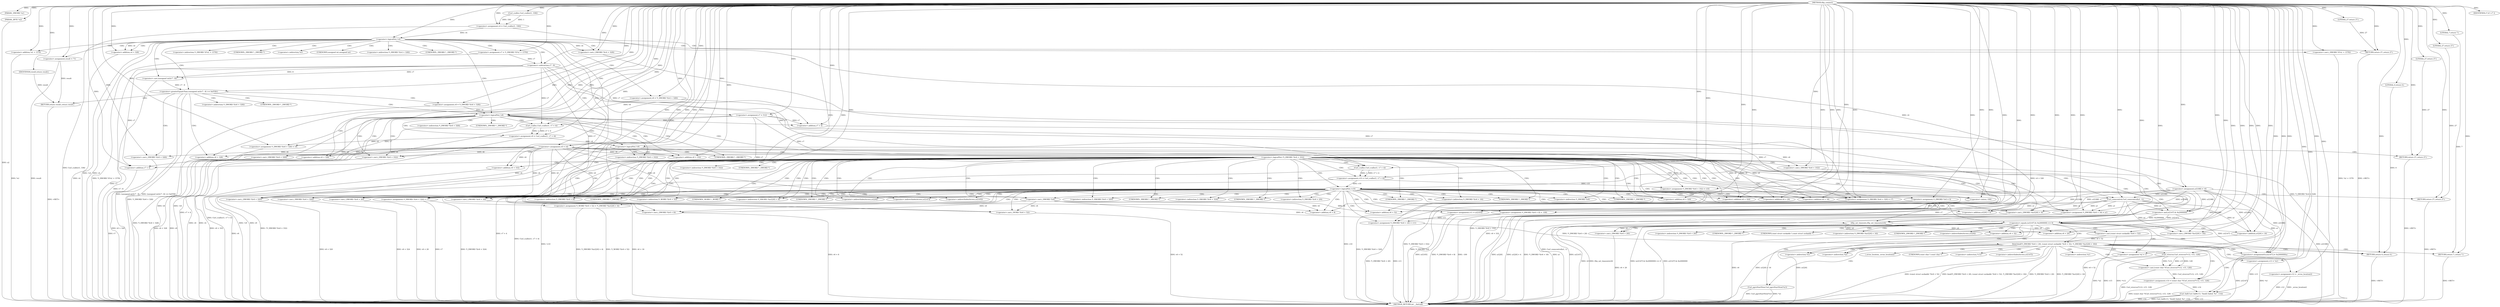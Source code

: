digraph tftp_connect {  
"1000113" [label = "(METHOD,tftp_connect)" ]
"1000385" [label = "(METHOD_RETURN,int __fastcall)" ]
"1000114" [label = "(PARAM,_DWORD *a1)" ]
"1000115" [label = "(PARAM,_BYTE *a2)" ]
"1000129" [label = "(<operator>.assignment,v4 = Curl_ccalloc(1, 336))" ]
"1000131" [label = "(Curl_ccalloc,Curl_ccalloc(1, 336))" ]
"1000134" [label = "(<operator>.assignment,a1[188] = v4)" ]
"1000140" [label = "(<operator>.logicalNot,!v4)" ]
"1000142" [label = "(RETURN,return 27;,return 27;)" ]
"1000143" [label = "(LITERAL,27,return 27;)" ]
"1000144" [label = "(<operator>.assignment,v6 = v4)" ]
"1000147" [label = "(<operator>.assignment,v7 = *(_DWORD *)(*a1 + 1576))" ]
"1000150" [label = "(<operator>.cast,(_DWORD *)(*a1 + 1576))" ]
"1000152" [label = "(<operator>.addition,*a1 + 1576)" ]
"1000157" [label = "(IDENTIFIER,v7,if ( v7 ))" ]
"1000159" [label = "(<operator>.assignment,result = 71)" ]
"1000163" [label = "(<operator>.greaterEqualsThan,(unsigned int)(v7 - 8) >= 0xFFB1)" ]
"1000164" [label = "(<operator>.cast,(unsigned int)(v7 - 8))" ]
"1000166" [label = "(<operator>.subtraction,v7 - 8)" ]
"1000170" [label = "(RETURN,return result;,return result;)" ]
"1000171" [label = "(IDENTIFIER,result,return result;)" ]
"1000172" [label = "(<operator>.assignment,v8 = *(_DWORD *)(v6 + 328))" ]
"1000175" [label = "(<operator>.cast,(_DWORD *)(v6 + 328))" ]
"1000177" [label = "(<operator>.addition,v6 + 328)" ]
"1000182" [label = "(<operator>.assignment,v7 = 512)" ]
"1000185" [label = "(<operator>.assignment,v8 = *(_DWORD *)(v4 + 328))" ]
"1000188" [label = "(<operator>.cast,(_DWORD *)(v4 + 328))" ]
"1000190" [label = "(<operator>.addition,v4 + 328)" ]
"1000194" [label = "(<operator>.logicalNot,!v8)" ]
"1000197" [label = "(<operator>.assignment,v9 = Curl_ccalloc(1, v7 + 4))" ]
"1000199" [label = "(Curl_ccalloc,Curl_ccalloc(1, v7 + 4))" ]
"1000201" [label = "(<operator>.addition,v7 + 4)" ]
"1000204" [label = "(<operator>.assignment,*(_DWORD *)(v6 + 328) = v9)" ]
"1000206" [label = "(<operator>.cast,(_DWORD *)(v6 + 328))" ]
"1000208" [label = "(<operator>.addition,v6 + 328)" ]
"1000213" [label = "(<operator>.logicalNot,!v9)" ]
"1000215" [label = "(RETURN,return 27;,return 27;)" ]
"1000216" [label = "(LITERAL,27,return 27;)" ]
"1000218" [label = "(<operator>.logicalNot,!*(_DWORD *)(v6 + 332))" ]
"1000220" [label = "(<operator>.cast,(_DWORD *)(v6 + 332))" ]
"1000222" [label = "(<operator>.addition,v6 + 332)" ]
"1000226" [label = "(<operator>.assignment,v10 = Curl_ccalloc(1, v7 + 4))" ]
"1000228" [label = "(Curl_ccalloc,Curl_ccalloc(1, v7 + 4))" ]
"1000230" [label = "(<operator>.addition,v7 + 4)" ]
"1000233" [label = "(<operator>.assignment,*(_DWORD *)(v6 + 332) = v10)" ]
"1000235" [label = "(<operator>.cast,(_DWORD *)(v6 + 332))" ]
"1000237" [label = "(<operator>.addition,v6 + 332)" ]
"1000242" [label = "(<operator>.logicalNot,!v10)" ]
"1000244" [label = "(RETURN,return 27;,return 27;)" ]
"1000245" [label = "(LITERAL,27,return 27;)" ]
"1000246" [label = "(Curl_conncontrol,Curl_conncontrol(a1, 1))" ]
"1000249" [label = "(<operator>.assignment,v11 = a1[105])" ]
"1000254" [label = "(<operator>.assignment,*(_DWORD *)(v6 + 320) = v7)" ]
"1000256" [label = "(<operator>.cast,(_DWORD *)(v6 + 320))" ]
"1000258" [label = "(<operator>.addition,v6 + 320)" ]
"1000262" [label = "(<operator>.assignment,*(_DWORD *)(v6 + 324) = v7)" ]
"1000264" [label = "(<operator>.cast,(_DWORD *)(v6 + 324))" ]
"1000266" [label = "(<operator>.addition,v6 + 324)" ]
"1000270" [label = "(<operator>.assignment,*(_DWORD *)(v6 + 20) = v11)" ]
"1000272" [label = "(<operator>.cast,(_DWORD *)(v6 + 20))" ]
"1000274" [label = "(<operator>.addition,v6 + 20)" ]
"1000278" [label = "(<operator>.assignment,*(_DWORD *)(v6 + 16) = a1)" ]
"1000280" [label = "(<operator>.cast,(_DWORD *)(v6 + 16))" ]
"1000282" [label = "(<operator>.addition,v6 + 16)" ]
"1000286" [label = "(<operator>.assignment,*(_DWORD *)v6 = 0)" ]
"1000288" [label = "(<operator>.cast,(_DWORD *)v6)" ]
"1000292" [label = "(<operator>.assignment,*(_DWORD *)(v6 + 8) = -100)" ]
"1000294" [label = "(<operator>.cast,(_DWORD *)(v6 + 8))" ]
"1000296" [label = "(<operator>.addition,v6 + 8)" ]
"1000299" [label = "(<operator>.minus,-100)" ]
"1000301" [label = "(<operator>.assignment,*(_WORD *)(v6 + 52) = *(_DWORD *)(a1[20] + 4))" ]
"1000303" [label = "(<operator>.cast,(_WORD *)(v6 + 52))" ]
"1000305" [label = "(<operator>.addition,v6 + 52)" ]
"1000309" [label = "(<operator>.cast,(_DWORD *)(a1[20] + 4))" ]
"1000311" [label = "(<operator>.addition,a1[20] + 4)" ]
"1000316" [label = "(tftp_set_timeouts,tftp_set_timeouts(v6))" ]
"1000319" [label = "(<operator>.equals,(a1[147] & 0x2000000) == 0)" ]
"1000320" [label = "(<operator>.and,a1[147] & 0x2000000)" ]
"1000328" [label = "(bind,bind(*(_DWORD *)(v6 + 20), (const struct sockaddr *)(v6 + 52), *(_DWORD *)(a1[20] + 16)))" ]
"1000330" [label = "(<operator>.cast,(_DWORD *)(v6 + 20))" ]
"1000332" [label = "(<operator>.addition,v6 + 20)" ]
"1000335" [label = "(<operator>.cast,(const struct sockaddr *)(v6 + 52))" ]
"1000337" [label = "(<operator>.addition,v6 + 52)" ]
"1000341" [label = "(<operator>.cast,(_DWORD *)(a1[20] + 16))" ]
"1000343" [label = "(<operator>.addition,a1[20] + 16)" ]
"1000349" [label = "(<operator>.assignment,v13 = *a1)" ]
"1000353" [label = "(<operator>.assignment,v12 = _errno_location())" ]
"1000356" [label = "(<operator>.assignment,v14 = (const char *)Curl_strerror(*v12, v15, 128))" ]
"1000358" [label = "(<operator>.cast,(const char *)Curl_strerror(*v12, v15, 128))" ]
"1000360" [label = "(Curl_strerror,Curl_strerror(*v12, v15, 128))" ]
"1000365" [label = "(Curl_failf,Curl_failf(v13, \"bind() failed; %s\", v14))" ]
"1000369" [label = "(RETURN,return 7;,return 7;)" ]
"1000370" [label = "(LITERAL,7,return 7;)" ]
"1000371" [label = "(<operators>.assignmentOr,a1[147] |= 0x2000000u)" ]
"1000376" [label = "(Curl_pgrsStartNow,Curl_pgrsStartNow(*a1))" ]
"1000379" [label = "(<operator>.assignment,*a2 = 1)" ]
"1000383" [label = "(RETURN,return 0;,return 0;)" ]
"1000384" [label = "(LITERAL,0,return 0;)" ]
"1000149" [label = "(<operator>.indirection,*(_DWORD *)(*a1 + 1576))" ]
"1000151" [label = "(UNKNOWN,_DWORD *,_DWORD *)" ]
"1000153" [label = "(<operator>.indirection,*a1)" ]
"1000165" [label = "(UNKNOWN,unsigned int,unsigned int)" ]
"1000174" [label = "(<operator>.indirection,*(_DWORD *)(v6 + 328))" ]
"1000176" [label = "(UNKNOWN,_DWORD *,_DWORD *)" ]
"1000187" [label = "(<operator>.indirection,*(_DWORD *)(v4 + 328))" ]
"1000189" [label = "(UNKNOWN,_DWORD *,_DWORD *)" ]
"1000205" [label = "(<operator>.indirection,*(_DWORD *)(v6 + 328))" ]
"1000207" [label = "(UNKNOWN,_DWORD *,_DWORD *)" ]
"1000219" [label = "(<operator>.indirection,*(_DWORD *)(v6 + 332))" ]
"1000221" [label = "(UNKNOWN,_DWORD *,_DWORD *)" ]
"1000234" [label = "(<operator>.indirection,*(_DWORD *)(v6 + 332))" ]
"1000236" [label = "(UNKNOWN,_DWORD *,_DWORD *)" ]
"1000251" [label = "(<operator>.indirectIndexAccess,a1[105])" ]
"1000255" [label = "(<operator>.indirection,*(_DWORD *)(v6 + 320))" ]
"1000257" [label = "(UNKNOWN,_DWORD *,_DWORD *)" ]
"1000263" [label = "(<operator>.indirection,*(_DWORD *)(v6 + 324))" ]
"1000265" [label = "(UNKNOWN,_DWORD *,_DWORD *)" ]
"1000271" [label = "(<operator>.indirection,*(_DWORD *)(v6 + 20))" ]
"1000273" [label = "(UNKNOWN,_DWORD *,_DWORD *)" ]
"1000279" [label = "(<operator>.indirection,*(_DWORD *)(v6 + 16))" ]
"1000281" [label = "(UNKNOWN,_DWORD *,_DWORD *)" ]
"1000287" [label = "(<operator>.indirection,*(_DWORD *)v6)" ]
"1000289" [label = "(UNKNOWN,_DWORD *,_DWORD *)" ]
"1000293" [label = "(<operator>.indirection,*(_DWORD *)(v6 + 8))" ]
"1000295" [label = "(UNKNOWN,_DWORD *,_DWORD *)" ]
"1000302" [label = "(<operator>.indirection,*(_WORD *)(v6 + 52))" ]
"1000304" [label = "(UNKNOWN,_WORD *,_WORD *)" ]
"1000308" [label = "(<operator>.indirection,*(_DWORD *)(a1[20] + 4))" ]
"1000310" [label = "(UNKNOWN,_DWORD *,_DWORD *)" ]
"1000312" [label = "(<operator>.indirectIndexAccess,a1[20])" ]
"1000321" [label = "(<operator>.indirectIndexAccess,a1[147])" ]
"1000329" [label = "(<operator>.indirection,*(_DWORD *)(v6 + 20))" ]
"1000331" [label = "(UNKNOWN,_DWORD *,_DWORD *)" ]
"1000336" [label = "(UNKNOWN,const struct sockaddr *,const struct sockaddr *)" ]
"1000340" [label = "(<operator>.indirection,*(_DWORD *)(a1[20] + 16))" ]
"1000342" [label = "(UNKNOWN,_DWORD *,_DWORD *)" ]
"1000344" [label = "(<operator>.indirectIndexAccess,a1[20])" ]
"1000351" [label = "(<operator>.indirection,*a1)" ]
"1000355" [label = "(_errno_location,_errno_location())" ]
"1000359" [label = "(UNKNOWN,const char *,const char *)" ]
"1000361" [label = "(<operator>.indirection,*v12)" ]
"1000372" [label = "(<operator>.indirectIndexAccess,a1[147])" ]
"1000377" [label = "(<operator>.indirection,*a1)" ]
"1000380" [label = "(<operator>.indirection,*a2)" ]
  "1000369" -> "1000385"  [ label = "DDG: <RET>"] 
  "1000244" -> "1000385"  [ label = "DDG: <RET>"] 
  "1000170" -> "1000385"  [ label = "DDG: <RET>"] 
  "1000292" -> "1000385"  [ label = "DDG: *(_DWORD *)(v6 + 8)"] 
  "1000163" -> "1000385"  [ label = "DDG: (unsigned int)(v7 - 8)"] 
  "1000166" -> "1000385"  [ label = "DDG: v7"] 
  "1000242" -> "1000385"  [ label = "DDG: v10"] 
  "1000218" -> "1000385"  [ label = "DDG: !*(_DWORD *)(v6 + 332)"] 
  "1000194" -> "1000385"  [ label = "DDG: !v8"] 
  "1000204" -> "1000385"  [ label = "DDG: *(_DWORD *)(v6 + 328)"] 
  "1000316" -> "1000385"  [ label = "DDG: tftp_set_timeouts(v6)"] 
  "1000190" -> "1000385"  [ label = "DDG: v4"] 
  "1000328" -> "1000385"  [ label = "DDG: (const struct sockaddr *)(v6 + 52)"] 
  "1000197" -> "1000385"  [ label = "DDG: Curl_ccalloc(1, v7 + 4)"] 
  "1000163" -> "1000385"  [ label = "DDG: (unsigned int)(v7 - 8) >= 0xFFB1"] 
  "1000164" -> "1000385"  [ label = "DDG: v7 - 8"] 
  "1000343" -> "1000385"  [ label = "DDG: a1[20]"] 
  "1000319" -> "1000385"  [ label = "DDG: (a1[147] & 0x2000000) == 0"] 
  "1000172" -> "1000385"  [ label = "DDG: *(_DWORD *)(v6 + 328)"] 
  "1000320" -> "1000385"  [ label = "DDG: a1[147]"] 
  "1000262" -> "1000385"  [ label = "DDG: v7"] 
  "1000335" -> "1000385"  [ label = "DDG: v6 + 52"] 
  "1000301" -> "1000385"  [ label = "DDG: *(_DWORD *)(a1[20] + 4)"] 
  "1000213" -> "1000385"  [ label = "DDG: !v9"] 
  "1000349" -> "1000385"  [ label = "DDG: *a1"] 
  "1000256" -> "1000385"  [ label = "DDG: v6 + 320"] 
  "1000246" -> "1000385"  [ label = "DDG: Curl_conncontrol(a1, 1)"] 
  "1000228" -> "1000385"  [ label = "DDG: v7 + 4"] 
  "1000379" -> "1000385"  [ label = "DDG: *a2"] 
  "1000150" -> "1000385"  [ label = "DDG: *a1 + 1576"] 
  "1000233" -> "1000385"  [ label = "DDG: *(_DWORD *)(v6 + 332)"] 
  "1000353" -> "1000385"  [ label = "DDG: _errno_location()"] 
  "1000376" -> "1000385"  [ label = "DDG: Curl_pgrsStartNow(*a1)"] 
  "1000294" -> "1000385"  [ label = "DDG: v6 + 8"] 
  "1000319" -> "1000385"  [ label = "DDG: a1[147] & 0x2000000"] 
  "1000272" -> "1000385"  [ label = "DDG: v6 + 20"] 
  "1000213" -> "1000385"  [ label = "DDG: v9"] 
  "1000264" -> "1000385"  [ label = "DDG: v6 + 324"] 
  "1000152" -> "1000385"  [ label = "DDG: *a1"] 
  "1000301" -> "1000385"  [ label = "DDG: *(_WORD *)(v6 + 52)"] 
  "1000365" -> "1000385"  [ label = "DDG: v14"] 
  "1000365" -> "1000385"  [ label = "DDG: Curl_failf(v13, \"bind() failed; %s\", v14)"] 
  "1000147" -> "1000385"  [ label = "DDG: *(_DWORD *)(*a1 + 1576)"] 
  "1000280" -> "1000385"  [ label = "DDG: v6 + 16"] 
  "1000188" -> "1000385"  [ label = "DDG: v4 + 328"] 
  "1000235" -> "1000385"  [ label = "DDG: v6 + 332"] 
  "1000270" -> "1000385"  [ label = "DDG: v11"] 
  "1000115" -> "1000385"  [ label = "DDG: a2"] 
  "1000270" -> "1000385"  [ label = "DDG: *(_DWORD *)(v6 + 20)"] 
  "1000262" -> "1000385"  [ label = "DDG: *(_DWORD *)(v6 + 324)"] 
  "1000254" -> "1000385"  [ label = "DDG: *(_DWORD *)(v6 + 320)"] 
  "1000360" -> "1000385"  [ label = "DDG: *v12"] 
  "1000220" -> "1000385"  [ label = "DDG: v6 + 332"] 
  "1000278" -> "1000385"  [ label = "DDG: *(_DWORD *)(v6 + 16)"] 
  "1000129" -> "1000385"  [ label = "DDG: Curl_ccalloc(1, 336)"] 
  "1000341" -> "1000385"  [ label = "DDG: a1[20] + 16"] 
  "1000365" -> "1000385"  [ label = "DDG: v13"] 
  "1000286" -> "1000385"  [ label = "DDG: *(_DWORD *)v6"] 
  "1000371" -> "1000385"  [ label = "DDG: a1[147]"] 
  "1000316" -> "1000385"  [ label = "DDG: v6"] 
  "1000330" -> "1000385"  [ label = "DDG: v6 + 20"] 
  "1000230" -> "1000385"  [ label = "DDG: v7"] 
  "1000309" -> "1000385"  [ label = "DDG: a1[20] + 4"] 
  "1000208" -> "1000385"  [ label = "DDG: v6"] 
  "1000206" -> "1000385"  [ label = "DDG: v6 + 328"] 
  "1000134" -> "1000385"  [ label = "DDG: a1[188]"] 
  "1000140" -> "1000385"  [ label = "DDG: v4"] 
  "1000328" -> "1000385"  [ label = "DDG: bind(*(_DWORD *)(v6 + 20), (const struct sockaddr *)(v6 + 52), *(_DWORD *)(a1[20] + 16))"] 
  "1000199" -> "1000385"  [ label = "DDG: v7 + 4"] 
  "1000185" -> "1000385"  [ label = "DDG: *(_DWORD *)(v4 + 328)"] 
  "1000226" -> "1000385"  [ label = "DDG: Curl_ccalloc(1, v7 + 4)"] 
  "1000328" -> "1000385"  [ label = "DDG: *(_DWORD *)(v6 + 20)"] 
  "1000175" -> "1000385"  [ label = "DDG: v6 + 328"] 
  "1000376" -> "1000385"  [ label = "DDG: *a1"] 
  "1000242" -> "1000385"  [ label = "DDG: !v10"] 
  "1000292" -> "1000385"  [ label = "DDG: -100"] 
  "1000353" -> "1000385"  [ label = "DDG: v12"] 
  "1000140" -> "1000385"  [ label = "DDG: !v4"] 
  "1000360" -> "1000385"  [ label = "DDG: v15"] 
  "1000144" -> "1000385"  [ label = "DDG: v6"] 
  "1000303" -> "1000385"  [ label = "DDG: v6 + 52"] 
  "1000237" -> "1000385"  [ label = "DDG: v6"] 
  "1000159" -> "1000385"  [ label = "DDG: result"] 
  "1000328" -> "1000385"  [ label = "DDG: *(_DWORD *)(a1[20] + 16)"] 
  "1000194" -> "1000385"  [ label = "DDG: v8"] 
  "1000201" -> "1000385"  [ label = "DDG: v7"] 
  "1000144" -> "1000385"  [ label = "DDG: v4"] 
  "1000337" -> "1000385"  [ label = "DDG: v6"] 
  "1000356" -> "1000385"  [ label = "DDG: (const char *)Curl_strerror(*v12, v15, 128)"] 
  "1000311" -> "1000385"  [ label = "DDG: a1[20]"] 
  "1000218" -> "1000385"  [ label = "DDG: *(_DWORD *)(v6 + 332)"] 
  "1000278" -> "1000385"  [ label = "DDG: a1"] 
  "1000249" -> "1000385"  [ label = "DDG: a1[105]"] 
  "1000358" -> "1000385"  [ label = "DDG: Curl_strerror(*v12, v15, 128)"] 
  "1000215" -> "1000385"  [ label = "DDG: <RET>"] 
  "1000142" -> "1000385"  [ label = "DDG: <RET>"] 
  "1000383" -> "1000385"  [ label = "DDG: <RET>"] 
  "1000113" -> "1000114"  [ label = "DDG: "] 
  "1000113" -> "1000115"  [ label = "DDG: "] 
  "1000131" -> "1000129"  [ label = "DDG: 1"] 
  "1000131" -> "1000129"  [ label = "DDG: 336"] 
  "1000113" -> "1000129"  [ label = "DDG: "] 
  "1000113" -> "1000131"  [ label = "DDG: "] 
  "1000129" -> "1000134"  [ label = "DDG: v4"] 
  "1000113" -> "1000134"  [ label = "DDG: "] 
  "1000113" -> "1000140"  [ label = "DDG: "] 
  "1000129" -> "1000140"  [ label = "DDG: v4"] 
  "1000143" -> "1000142"  [ label = "DDG: 27"] 
  "1000113" -> "1000142"  [ label = "DDG: "] 
  "1000113" -> "1000143"  [ label = "DDG: "] 
  "1000140" -> "1000144"  [ label = "DDG: v4"] 
  "1000113" -> "1000144"  [ label = "DDG: "] 
  "1000113" -> "1000147"  [ label = "DDG: "] 
  "1000113" -> "1000150"  [ label = "DDG: "] 
  "1000113" -> "1000152"  [ label = "DDG: "] 
  "1000113" -> "1000157"  [ label = "DDG: "] 
  "1000113" -> "1000159"  [ label = "DDG: "] 
  "1000164" -> "1000163"  [ label = "DDG: v7 - 8"] 
  "1000166" -> "1000164"  [ label = "DDG: v7"] 
  "1000166" -> "1000164"  [ label = "DDG: 8"] 
  "1000147" -> "1000166"  [ label = "DDG: v7"] 
  "1000113" -> "1000166"  [ label = "DDG: "] 
  "1000113" -> "1000163"  [ label = "DDG: "] 
  "1000171" -> "1000170"  [ label = "DDG: result"] 
  "1000159" -> "1000170"  [ label = "DDG: result"] 
  "1000113" -> "1000171"  [ label = "DDG: "] 
  "1000113" -> "1000172"  [ label = "DDG: "] 
  "1000144" -> "1000175"  [ label = "DDG: v6"] 
  "1000113" -> "1000175"  [ label = "DDG: "] 
  "1000144" -> "1000177"  [ label = "DDG: v6"] 
  "1000113" -> "1000177"  [ label = "DDG: "] 
  "1000113" -> "1000182"  [ label = "DDG: "] 
  "1000113" -> "1000185"  [ label = "DDG: "] 
  "1000113" -> "1000188"  [ label = "DDG: "] 
  "1000140" -> "1000188"  [ label = "DDG: v4"] 
  "1000113" -> "1000190"  [ label = "DDG: "] 
  "1000140" -> "1000190"  [ label = "DDG: v4"] 
  "1000172" -> "1000194"  [ label = "DDG: v8"] 
  "1000185" -> "1000194"  [ label = "DDG: v8"] 
  "1000113" -> "1000194"  [ label = "DDG: "] 
  "1000199" -> "1000197"  [ label = "DDG: 1"] 
  "1000199" -> "1000197"  [ label = "DDG: v7 + 4"] 
  "1000113" -> "1000197"  [ label = "DDG: "] 
  "1000113" -> "1000199"  [ label = "DDG: "] 
  "1000166" -> "1000199"  [ label = "DDG: v7"] 
  "1000182" -> "1000199"  [ label = "DDG: v7"] 
  "1000166" -> "1000201"  [ label = "DDG: v7"] 
  "1000182" -> "1000201"  [ label = "DDG: v7"] 
  "1000113" -> "1000201"  [ label = "DDG: "] 
  "1000197" -> "1000204"  [ label = "DDG: v9"] 
  "1000113" -> "1000204"  [ label = "DDG: "] 
  "1000144" -> "1000206"  [ label = "DDG: v6"] 
  "1000113" -> "1000206"  [ label = "DDG: "] 
  "1000144" -> "1000208"  [ label = "DDG: v6"] 
  "1000113" -> "1000208"  [ label = "DDG: "] 
  "1000113" -> "1000213"  [ label = "DDG: "] 
  "1000197" -> "1000213"  [ label = "DDG: v9"] 
  "1000216" -> "1000215"  [ label = "DDG: 27"] 
  "1000113" -> "1000215"  [ label = "DDG: "] 
  "1000113" -> "1000216"  [ label = "DDG: "] 
  "1000144" -> "1000220"  [ label = "DDG: v6"] 
  "1000113" -> "1000220"  [ label = "DDG: "] 
  "1000144" -> "1000222"  [ label = "DDG: v6"] 
  "1000113" -> "1000222"  [ label = "DDG: "] 
  "1000228" -> "1000226"  [ label = "DDG: 1"] 
  "1000228" -> "1000226"  [ label = "DDG: v7 + 4"] 
  "1000113" -> "1000226"  [ label = "DDG: "] 
  "1000113" -> "1000228"  [ label = "DDG: "] 
  "1000166" -> "1000228"  [ label = "DDG: v7"] 
  "1000182" -> "1000228"  [ label = "DDG: v7"] 
  "1000166" -> "1000230"  [ label = "DDG: v7"] 
  "1000182" -> "1000230"  [ label = "DDG: v7"] 
  "1000113" -> "1000230"  [ label = "DDG: "] 
  "1000226" -> "1000233"  [ label = "DDG: v10"] 
  "1000113" -> "1000233"  [ label = "DDG: "] 
  "1000113" -> "1000235"  [ label = "DDG: "] 
  "1000144" -> "1000235"  [ label = "DDG: v6"] 
  "1000113" -> "1000237"  [ label = "DDG: "] 
  "1000144" -> "1000237"  [ label = "DDG: v6"] 
  "1000113" -> "1000242"  [ label = "DDG: "] 
  "1000226" -> "1000242"  [ label = "DDG: v10"] 
  "1000245" -> "1000244"  [ label = "DDG: 27"] 
  "1000113" -> "1000244"  [ label = "DDG: "] 
  "1000113" -> "1000245"  [ label = "DDG: "] 
  "1000134" -> "1000246"  [ label = "DDG: a1[188]"] 
  "1000113" -> "1000246"  [ label = "DDG: "] 
  "1000246" -> "1000249"  [ label = "DDG: a1"] 
  "1000113" -> "1000249"  [ label = "DDG: "] 
  "1000166" -> "1000254"  [ label = "DDG: v7"] 
  "1000182" -> "1000254"  [ label = "DDG: v7"] 
  "1000113" -> "1000254"  [ label = "DDG: "] 
  "1000113" -> "1000256"  [ label = "DDG: "] 
  "1000144" -> "1000256"  [ label = "DDG: v6"] 
  "1000113" -> "1000258"  [ label = "DDG: "] 
  "1000144" -> "1000258"  [ label = "DDG: v6"] 
  "1000113" -> "1000262"  [ label = "DDG: "] 
  "1000166" -> "1000262"  [ label = "DDG: v7"] 
  "1000182" -> "1000262"  [ label = "DDG: v7"] 
  "1000113" -> "1000264"  [ label = "DDG: "] 
  "1000144" -> "1000264"  [ label = "DDG: v6"] 
  "1000113" -> "1000266"  [ label = "DDG: "] 
  "1000144" -> "1000266"  [ label = "DDG: v6"] 
  "1000249" -> "1000270"  [ label = "DDG: v11"] 
  "1000113" -> "1000270"  [ label = "DDG: "] 
  "1000113" -> "1000272"  [ label = "DDG: "] 
  "1000144" -> "1000272"  [ label = "DDG: v6"] 
  "1000113" -> "1000274"  [ label = "DDG: "] 
  "1000144" -> "1000274"  [ label = "DDG: v6"] 
  "1000246" -> "1000278"  [ label = "DDG: a1"] 
  "1000134" -> "1000278"  [ label = "DDG: a1[188]"] 
  "1000113" -> "1000278"  [ label = "DDG: "] 
  "1000113" -> "1000280"  [ label = "DDG: "] 
  "1000144" -> "1000280"  [ label = "DDG: v6"] 
  "1000113" -> "1000282"  [ label = "DDG: "] 
  "1000144" -> "1000282"  [ label = "DDG: v6"] 
  "1000113" -> "1000286"  [ label = "DDG: "] 
  "1000113" -> "1000288"  [ label = "DDG: "] 
  "1000144" -> "1000288"  [ label = "DDG: v6"] 
  "1000299" -> "1000292"  [ label = "DDG: 100"] 
  "1000288" -> "1000294"  [ label = "DDG: v6"] 
  "1000113" -> "1000294"  [ label = "DDG: "] 
  "1000288" -> "1000296"  [ label = "DDG: v6"] 
  "1000113" -> "1000296"  [ label = "DDG: "] 
  "1000113" -> "1000299"  [ label = "DDG: "] 
  "1000113" -> "1000303"  [ label = "DDG: "] 
  "1000288" -> "1000303"  [ label = "DDG: v6"] 
  "1000113" -> "1000305"  [ label = "DDG: "] 
  "1000288" -> "1000305"  [ label = "DDG: v6"] 
  "1000246" -> "1000309"  [ label = "DDG: a1"] 
  "1000134" -> "1000309"  [ label = "DDG: a1[188]"] 
  "1000113" -> "1000309"  [ label = "DDG: "] 
  "1000246" -> "1000311"  [ label = "DDG: a1"] 
  "1000134" -> "1000311"  [ label = "DDG: a1[188]"] 
  "1000113" -> "1000311"  [ label = "DDG: "] 
  "1000113" -> "1000316"  [ label = "DDG: "] 
  "1000288" -> "1000316"  [ label = "DDG: v6"] 
  "1000320" -> "1000319"  [ label = "DDG: a1[147]"] 
  "1000320" -> "1000319"  [ label = "DDG: 0x2000000"] 
  "1000246" -> "1000320"  [ label = "DDG: a1"] 
  "1000134" -> "1000320"  [ label = "DDG: a1[188]"] 
  "1000113" -> "1000320"  [ label = "DDG: "] 
  "1000113" -> "1000319"  [ label = "DDG: "] 
  "1000270" -> "1000328"  [ label = "DDG: *(_DWORD *)(v6 + 20)"] 
  "1000316" -> "1000330"  [ label = "DDG: v6"] 
  "1000113" -> "1000330"  [ label = "DDG: "] 
  "1000316" -> "1000332"  [ label = "DDG: v6"] 
  "1000113" -> "1000332"  [ label = "DDG: "] 
  "1000335" -> "1000328"  [ label = "DDG: v6 + 52"] 
  "1000113" -> "1000335"  [ label = "DDG: "] 
  "1000316" -> "1000335"  [ label = "DDG: v6"] 
  "1000113" -> "1000337"  [ label = "DDG: "] 
  "1000316" -> "1000337"  [ label = "DDG: v6"] 
  "1000246" -> "1000341"  [ label = "DDG: a1"] 
  "1000134" -> "1000341"  [ label = "DDG: a1[188]"] 
  "1000113" -> "1000341"  [ label = "DDG: "] 
  "1000246" -> "1000343"  [ label = "DDG: a1"] 
  "1000134" -> "1000343"  [ label = "DDG: a1[188]"] 
  "1000113" -> "1000343"  [ label = "DDG: "] 
  "1000113" -> "1000349"  [ label = "DDG: "] 
  "1000113" -> "1000353"  [ label = "DDG: "] 
  "1000358" -> "1000356"  [ label = "DDG: Curl_strerror(*v12, v15, 128)"] 
  "1000113" -> "1000356"  [ label = "DDG: "] 
  "1000360" -> "1000358"  [ label = "DDG: *v12"] 
  "1000360" -> "1000358"  [ label = "DDG: v15"] 
  "1000360" -> "1000358"  [ label = "DDG: 128"] 
  "1000113" -> "1000360"  [ label = "DDG: "] 
  "1000349" -> "1000365"  [ label = "DDG: v13"] 
  "1000113" -> "1000365"  [ label = "DDG: "] 
  "1000356" -> "1000365"  [ label = "DDG: v14"] 
  "1000370" -> "1000369"  [ label = "DDG: 7"] 
  "1000113" -> "1000369"  [ label = "DDG: "] 
  "1000113" -> "1000370"  [ label = "DDG: "] 
  "1000113" -> "1000371"  [ label = "DDG: "] 
  "1000320" -> "1000371"  [ label = "DDG: a1[147]"] 
  "1000246" -> "1000371"  [ label = "DDG: a1"] 
  "1000134" -> "1000371"  [ label = "DDG: a1[188]"] 
  "1000113" -> "1000379"  [ label = "DDG: "] 
  "1000384" -> "1000383"  [ label = "DDG: 0"] 
  "1000113" -> "1000383"  [ label = "DDG: "] 
  "1000113" -> "1000384"  [ label = "DDG: "] 
  "1000140" -> "1000144"  [ label = "CDG: "] 
  "1000140" -> "1000142"  [ label = "CDG: "] 
  "1000140" -> "1000153"  [ label = "CDG: "] 
  "1000140" -> "1000152"  [ label = "CDG: "] 
  "1000140" -> "1000151"  [ label = "CDG: "] 
  "1000140" -> "1000150"  [ label = "CDG: "] 
  "1000140" -> "1000149"  [ label = "CDG: "] 
  "1000140" -> "1000147"  [ label = "CDG: "] 
  "1000140" -> "1000159"  [ label = "CDG: "] 
  "1000140" -> "1000166"  [ label = "CDG: "] 
  "1000140" -> "1000165"  [ label = "CDG: "] 
  "1000140" -> "1000164"  [ label = "CDG: "] 
  "1000140" -> "1000163"  [ label = "CDG: "] 
  "1000140" -> "1000190"  [ label = "CDG: "] 
  "1000140" -> "1000189"  [ label = "CDG: "] 
  "1000140" -> "1000188"  [ label = "CDG: "] 
  "1000140" -> "1000187"  [ label = "CDG: "] 
  "1000140" -> "1000185"  [ label = "CDG: "] 
  "1000140" -> "1000182"  [ label = "CDG: "] 
  "1000140" -> "1000194"  [ label = "CDG: "] 
  "1000163" -> "1000176"  [ label = "CDG: "] 
  "1000163" -> "1000175"  [ label = "CDG: "] 
  "1000163" -> "1000174"  [ label = "CDG: "] 
  "1000163" -> "1000172"  [ label = "CDG: "] 
  "1000163" -> "1000170"  [ label = "CDG: "] 
  "1000163" -> "1000177"  [ label = "CDG: "] 
  "1000163" -> "1000194"  [ label = "CDG: "] 
  "1000194" -> "1000208"  [ label = "CDG: "] 
  "1000194" -> "1000207"  [ label = "CDG: "] 
  "1000194" -> "1000206"  [ label = "CDG: "] 
  "1000194" -> "1000205"  [ label = "CDG: "] 
  "1000194" -> "1000204"  [ label = "CDG: "] 
  "1000194" -> "1000201"  [ label = "CDG: "] 
  "1000194" -> "1000199"  [ label = "CDG: "] 
  "1000194" -> "1000197"  [ label = "CDG: "] 
  "1000194" -> "1000222"  [ label = "CDG: "] 
  "1000194" -> "1000221"  [ label = "CDG: "] 
  "1000194" -> "1000220"  [ label = "CDG: "] 
  "1000194" -> "1000219"  [ label = "CDG: "] 
  "1000194" -> "1000218"  [ label = "CDG: "] 
  "1000194" -> "1000213"  [ label = "CDG: "] 
  "1000213" -> "1000222"  [ label = "CDG: "] 
  "1000213" -> "1000221"  [ label = "CDG: "] 
  "1000213" -> "1000220"  [ label = "CDG: "] 
  "1000213" -> "1000219"  [ label = "CDG: "] 
  "1000213" -> "1000218"  [ label = "CDG: "] 
  "1000213" -> "1000215"  [ label = "CDG: "] 
  "1000218" -> "1000237"  [ label = "CDG: "] 
  "1000218" -> "1000236"  [ label = "CDG: "] 
  "1000218" -> "1000235"  [ label = "CDG: "] 
  "1000218" -> "1000234"  [ label = "CDG: "] 
  "1000218" -> "1000233"  [ label = "CDG: "] 
  "1000218" -> "1000230"  [ label = "CDG: "] 
  "1000218" -> "1000228"  [ label = "CDG: "] 
  "1000218" -> "1000226"  [ label = "CDG: "] 
  "1000218" -> "1000256"  [ label = "CDG: "] 
  "1000218" -> "1000255"  [ label = "CDG: "] 
  "1000218" -> "1000254"  [ label = "CDG: "] 
  "1000218" -> "1000251"  [ label = "CDG: "] 
  "1000218" -> "1000249"  [ label = "CDG: "] 
  "1000218" -> "1000246"  [ label = "CDG: "] 
  "1000218" -> "1000242"  [ label = "CDG: "] 
  "1000218" -> "1000272"  [ label = "CDG: "] 
  "1000218" -> "1000271"  [ label = "CDG: "] 
  "1000218" -> "1000270"  [ label = "CDG: "] 
  "1000218" -> "1000266"  [ label = "CDG: "] 
  "1000218" -> "1000265"  [ label = "CDG: "] 
  "1000218" -> "1000264"  [ label = "CDG: "] 
  "1000218" -> "1000263"  [ label = "CDG: "] 
  "1000218" -> "1000262"  [ label = "CDG: "] 
  "1000218" -> "1000258"  [ label = "CDG: "] 
  "1000218" -> "1000257"  [ label = "CDG: "] 
  "1000218" -> "1000288"  [ label = "CDG: "] 
  "1000218" -> "1000287"  [ label = "CDG: "] 
  "1000218" -> "1000286"  [ label = "CDG: "] 
  "1000218" -> "1000282"  [ label = "CDG: "] 
  "1000218" -> "1000281"  [ label = "CDG: "] 
  "1000218" -> "1000280"  [ label = "CDG: "] 
  "1000218" -> "1000279"  [ label = "CDG: "] 
  "1000218" -> "1000278"  [ label = "CDG: "] 
  "1000218" -> "1000274"  [ label = "CDG: "] 
  "1000218" -> "1000273"  [ label = "CDG: "] 
  "1000218" -> "1000304"  [ label = "CDG: "] 
  "1000218" -> "1000303"  [ label = "CDG: "] 
  "1000218" -> "1000302"  [ label = "CDG: "] 
  "1000218" -> "1000301"  [ label = "CDG: "] 
  "1000218" -> "1000299"  [ label = "CDG: "] 
  "1000218" -> "1000296"  [ label = "CDG: "] 
  "1000218" -> "1000295"  [ label = "CDG: "] 
  "1000218" -> "1000294"  [ label = "CDG: "] 
  "1000218" -> "1000293"  [ label = "CDG: "] 
  "1000218" -> "1000292"  [ label = "CDG: "] 
  "1000218" -> "1000289"  [ label = "CDG: "] 
  "1000218" -> "1000320"  [ label = "CDG: "] 
  "1000218" -> "1000319"  [ label = "CDG: "] 
  "1000218" -> "1000316"  [ label = "CDG: "] 
  "1000218" -> "1000312"  [ label = "CDG: "] 
  "1000218" -> "1000311"  [ label = "CDG: "] 
  "1000218" -> "1000310"  [ label = "CDG: "] 
  "1000218" -> "1000309"  [ label = "CDG: "] 
  "1000218" -> "1000308"  [ label = "CDG: "] 
  "1000218" -> "1000305"  [ label = "CDG: "] 
  "1000218" -> "1000321"  [ label = "CDG: "] 
  "1000242" -> "1000256"  [ label = "CDG: "] 
  "1000242" -> "1000255"  [ label = "CDG: "] 
  "1000242" -> "1000254"  [ label = "CDG: "] 
  "1000242" -> "1000251"  [ label = "CDG: "] 
  "1000242" -> "1000249"  [ label = "CDG: "] 
  "1000242" -> "1000246"  [ label = "CDG: "] 
  "1000242" -> "1000244"  [ label = "CDG: "] 
  "1000242" -> "1000272"  [ label = "CDG: "] 
  "1000242" -> "1000271"  [ label = "CDG: "] 
  "1000242" -> "1000270"  [ label = "CDG: "] 
  "1000242" -> "1000266"  [ label = "CDG: "] 
  "1000242" -> "1000265"  [ label = "CDG: "] 
  "1000242" -> "1000264"  [ label = "CDG: "] 
  "1000242" -> "1000263"  [ label = "CDG: "] 
  "1000242" -> "1000262"  [ label = "CDG: "] 
  "1000242" -> "1000258"  [ label = "CDG: "] 
  "1000242" -> "1000257"  [ label = "CDG: "] 
  "1000242" -> "1000288"  [ label = "CDG: "] 
  "1000242" -> "1000287"  [ label = "CDG: "] 
  "1000242" -> "1000286"  [ label = "CDG: "] 
  "1000242" -> "1000282"  [ label = "CDG: "] 
  "1000242" -> "1000281"  [ label = "CDG: "] 
  "1000242" -> "1000280"  [ label = "CDG: "] 
  "1000242" -> "1000279"  [ label = "CDG: "] 
  "1000242" -> "1000278"  [ label = "CDG: "] 
  "1000242" -> "1000274"  [ label = "CDG: "] 
  "1000242" -> "1000273"  [ label = "CDG: "] 
  "1000242" -> "1000304"  [ label = "CDG: "] 
  "1000242" -> "1000303"  [ label = "CDG: "] 
  "1000242" -> "1000302"  [ label = "CDG: "] 
  "1000242" -> "1000301"  [ label = "CDG: "] 
  "1000242" -> "1000299"  [ label = "CDG: "] 
  "1000242" -> "1000296"  [ label = "CDG: "] 
  "1000242" -> "1000295"  [ label = "CDG: "] 
  "1000242" -> "1000294"  [ label = "CDG: "] 
  "1000242" -> "1000293"  [ label = "CDG: "] 
  "1000242" -> "1000292"  [ label = "CDG: "] 
  "1000242" -> "1000289"  [ label = "CDG: "] 
  "1000242" -> "1000320"  [ label = "CDG: "] 
  "1000242" -> "1000319"  [ label = "CDG: "] 
  "1000242" -> "1000316"  [ label = "CDG: "] 
  "1000242" -> "1000312"  [ label = "CDG: "] 
  "1000242" -> "1000311"  [ label = "CDG: "] 
  "1000242" -> "1000310"  [ label = "CDG: "] 
  "1000242" -> "1000309"  [ label = "CDG: "] 
  "1000242" -> "1000308"  [ label = "CDG: "] 
  "1000242" -> "1000305"  [ label = "CDG: "] 
  "1000242" -> "1000321"  [ label = "CDG: "] 
  "1000319" -> "1000336"  [ label = "CDG: "] 
  "1000319" -> "1000335"  [ label = "CDG: "] 
  "1000319" -> "1000332"  [ label = "CDG: "] 
  "1000319" -> "1000331"  [ label = "CDG: "] 
  "1000319" -> "1000330"  [ label = "CDG: "] 
  "1000319" -> "1000329"  [ label = "CDG: "] 
  "1000319" -> "1000328"  [ label = "CDG: "] 
  "1000319" -> "1000344"  [ label = "CDG: "] 
  "1000319" -> "1000343"  [ label = "CDG: "] 
  "1000319" -> "1000342"  [ label = "CDG: "] 
  "1000319" -> "1000341"  [ label = "CDG: "] 
  "1000319" -> "1000340"  [ label = "CDG: "] 
  "1000319" -> "1000337"  [ label = "CDG: "] 
  "1000319" -> "1000383"  [ label = "CDG: "] 
  "1000319" -> "1000380"  [ label = "CDG: "] 
  "1000319" -> "1000379"  [ label = "CDG: "] 
  "1000319" -> "1000377"  [ label = "CDG: "] 
  "1000319" -> "1000376"  [ label = "CDG: "] 
  "1000328" -> "1000351"  [ label = "CDG: "] 
  "1000328" -> "1000349"  [ label = "CDG: "] 
  "1000328" -> "1000365"  [ label = "CDG: "] 
  "1000328" -> "1000361"  [ label = "CDG: "] 
  "1000328" -> "1000360"  [ label = "CDG: "] 
  "1000328" -> "1000359"  [ label = "CDG: "] 
  "1000328" -> "1000358"  [ label = "CDG: "] 
  "1000328" -> "1000356"  [ label = "CDG: "] 
  "1000328" -> "1000355"  [ label = "CDG: "] 
  "1000328" -> "1000353"  [ label = "CDG: "] 
  "1000328" -> "1000383"  [ label = "CDG: "] 
  "1000328" -> "1000380"  [ label = "CDG: "] 
  "1000328" -> "1000379"  [ label = "CDG: "] 
  "1000328" -> "1000377"  [ label = "CDG: "] 
  "1000328" -> "1000376"  [ label = "CDG: "] 
  "1000328" -> "1000372"  [ label = "CDG: "] 
  "1000328" -> "1000371"  [ label = "CDG: "] 
  "1000328" -> "1000369"  [ label = "CDG: "] 
}
